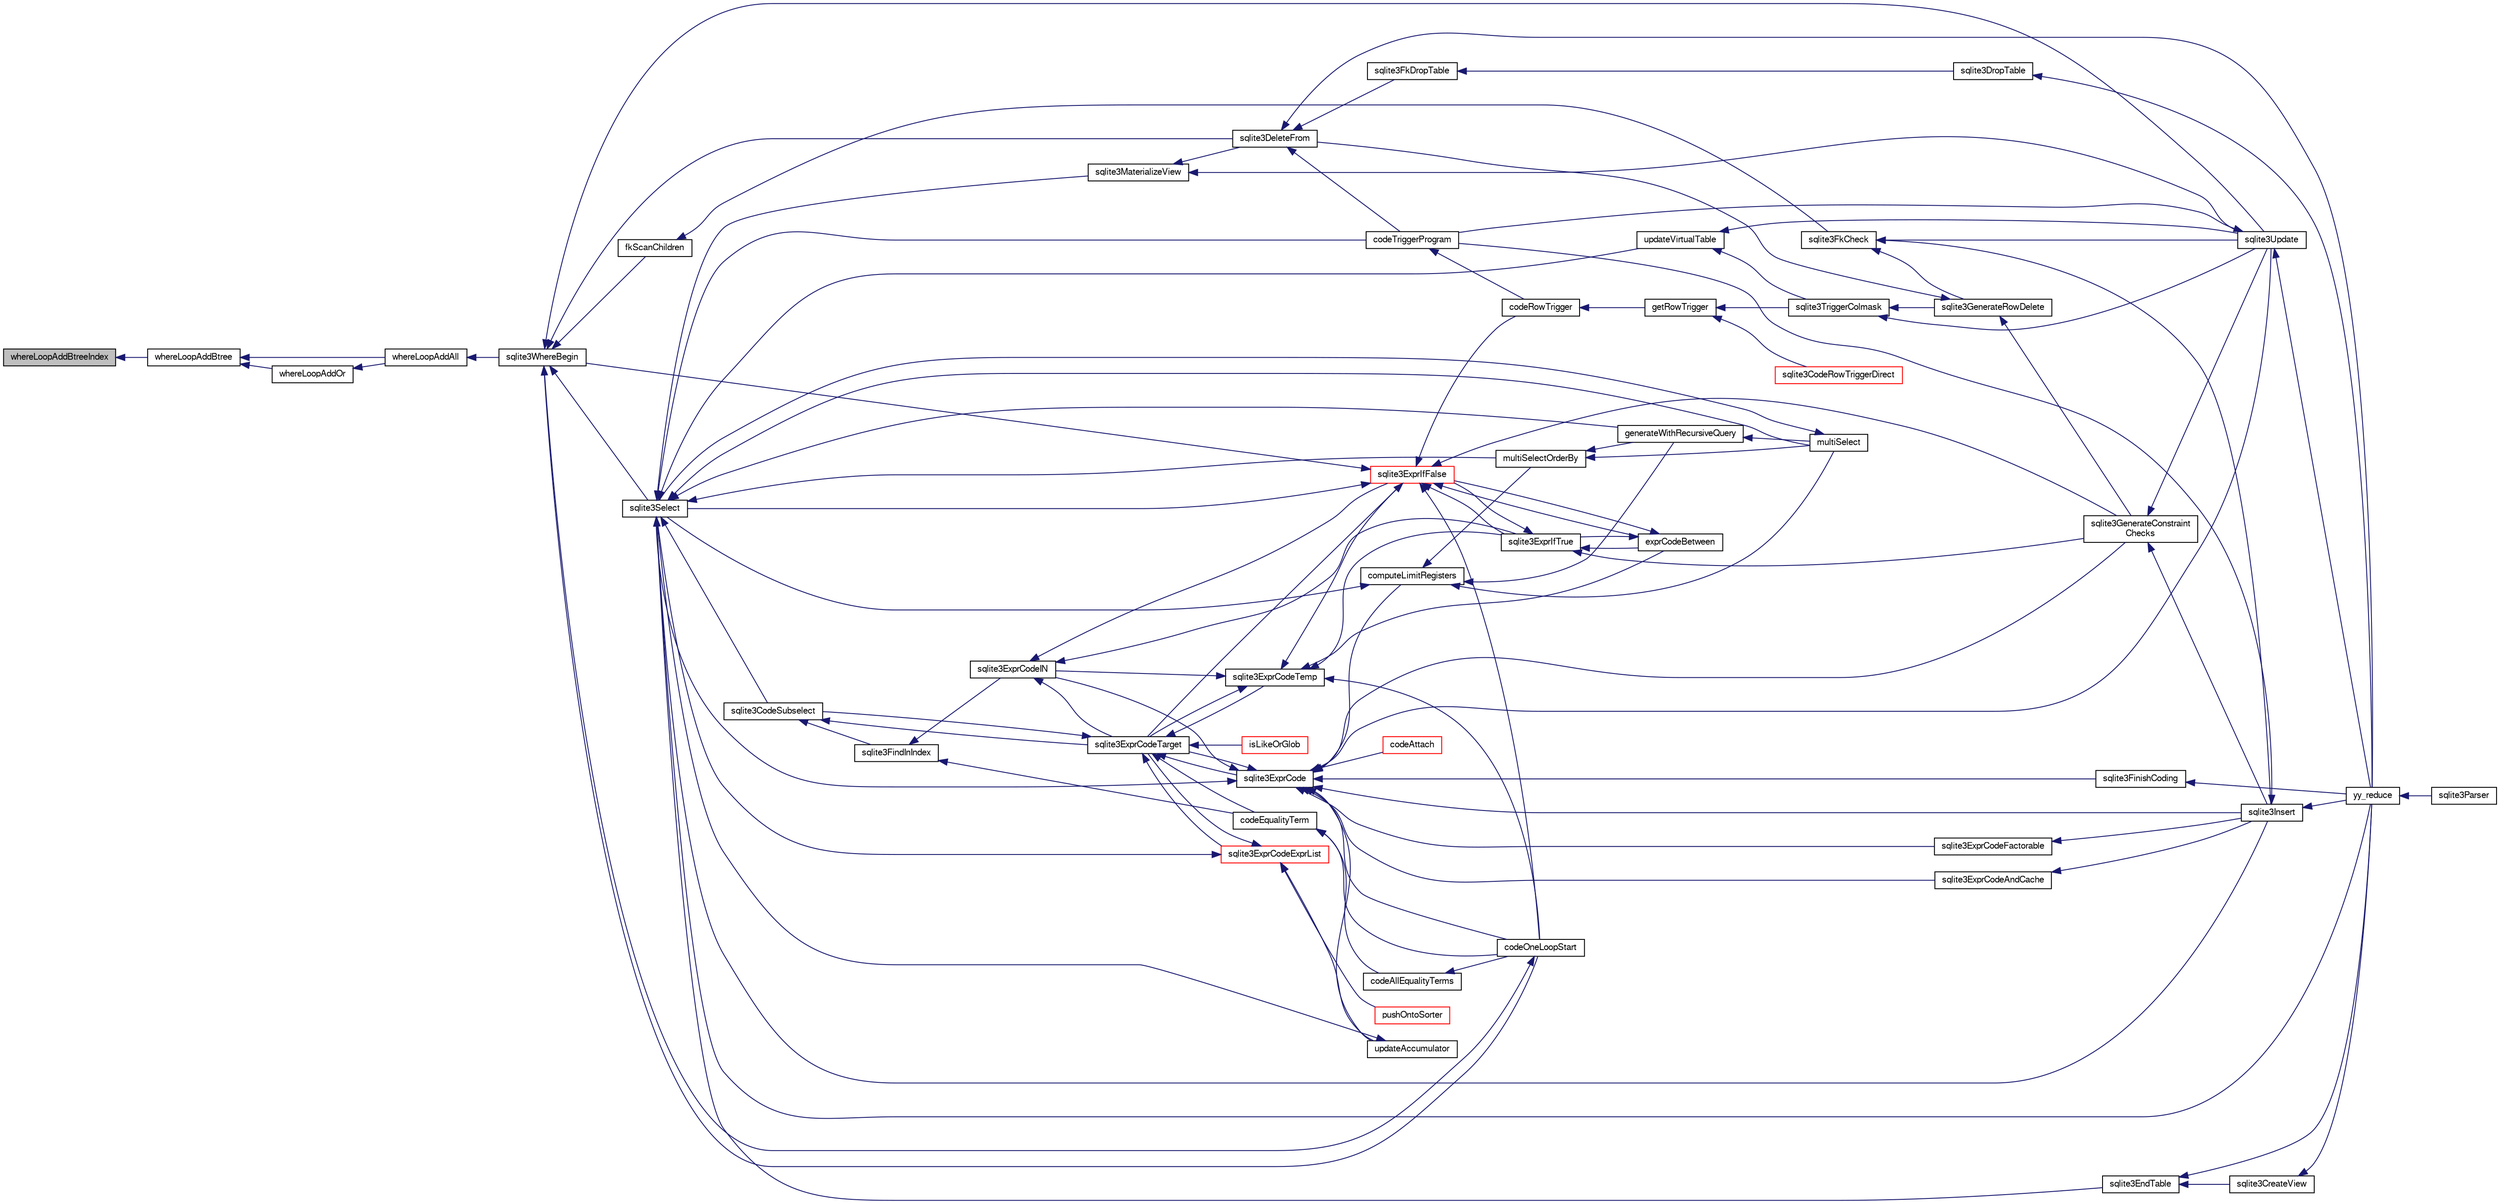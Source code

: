 digraph "whereLoopAddBtreeIndex"
{
  edge [fontname="FreeSans",fontsize="10",labelfontname="FreeSans",labelfontsize="10"];
  node [fontname="FreeSans",fontsize="10",shape=record];
  rankdir="LR";
  Node913291 [label="whereLoopAddBtreeIndex",height=0.2,width=0.4,color="black", fillcolor="grey75", style="filled", fontcolor="black"];
  Node913291 -> Node913292 [dir="back",color="midnightblue",fontsize="10",style="solid",fontname="FreeSans"];
  Node913292 [label="whereLoopAddBtree",height=0.2,width=0.4,color="black", fillcolor="white", style="filled",URL="$sqlite3_8c.html#aefe415538d2f9e200227977d2edaab3b"];
  Node913292 -> Node913293 [dir="back",color="midnightblue",fontsize="10",style="solid",fontname="FreeSans"];
  Node913293 [label="whereLoopAddOr",height=0.2,width=0.4,color="black", fillcolor="white", style="filled",URL="$sqlite3_8c.html#a97235f1da77b1e3f85d7132c9229234c"];
  Node913293 -> Node913294 [dir="back",color="midnightblue",fontsize="10",style="solid",fontname="FreeSans"];
  Node913294 [label="whereLoopAddAll",height=0.2,width=0.4,color="black", fillcolor="white", style="filled",URL="$sqlite3_8c.html#a861eb511463c5b852550018fee710f53"];
  Node913294 -> Node913295 [dir="back",color="midnightblue",fontsize="10",style="solid",fontname="FreeSans"];
  Node913295 [label="sqlite3WhereBegin",height=0.2,width=0.4,color="black", fillcolor="white", style="filled",URL="$sqlite3_8c.html#acad049f5c9a96a8118cffd5e5ce89f7c"];
  Node913295 -> Node913296 [dir="back",color="midnightblue",fontsize="10",style="solid",fontname="FreeSans"];
  Node913296 [label="sqlite3DeleteFrom",height=0.2,width=0.4,color="black", fillcolor="white", style="filled",URL="$sqlite3_8c.html#ab9b4b45349188b49eabb23f94608a091"];
  Node913296 -> Node913297 [dir="back",color="midnightblue",fontsize="10",style="solid",fontname="FreeSans"];
  Node913297 [label="sqlite3FkDropTable",height=0.2,width=0.4,color="black", fillcolor="white", style="filled",URL="$sqlite3_8c.html#a1218c6fc74e89152ceaa4760e82f5ef9"];
  Node913297 -> Node913298 [dir="back",color="midnightblue",fontsize="10",style="solid",fontname="FreeSans"];
  Node913298 [label="sqlite3DropTable",height=0.2,width=0.4,color="black", fillcolor="white", style="filled",URL="$sqlite3_8c.html#a5534f77364b5568783c0e50db3c9defb"];
  Node913298 -> Node913299 [dir="back",color="midnightblue",fontsize="10",style="solid",fontname="FreeSans"];
  Node913299 [label="yy_reduce",height=0.2,width=0.4,color="black", fillcolor="white", style="filled",URL="$sqlite3_8c.html#a7c419a9b25711c666a9a2449ef377f14"];
  Node913299 -> Node913300 [dir="back",color="midnightblue",fontsize="10",style="solid",fontname="FreeSans"];
  Node913300 [label="sqlite3Parser",height=0.2,width=0.4,color="black", fillcolor="white", style="filled",URL="$sqlite3_8c.html#a0327d71a5fabe0b6a343d78a2602e72a"];
  Node913296 -> Node913301 [dir="back",color="midnightblue",fontsize="10",style="solid",fontname="FreeSans"];
  Node913301 [label="codeTriggerProgram",height=0.2,width=0.4,color="black", fillcolor="white", style="filled",URL="$sqlite3_8c.html#a120801f59d9281d201d2ff4b2606836e"];
  Node913301 -> Node913302 [dir="back",color="midnightblue",fontsize="10",style="solid",fontname="FreeSans"];
  Node913302 [label="codeRowTrigger",height=0.2,width=0.4,color="black", fillcolor="white", style="filled",URL="$sqlite3_8c.html#a463cea5aaaf388b560b206570a0022fc"];
  Node913302 -> Node913303 [dir="back",color="midnightblue",fontsize="10",style="solid",fontname="FreeSans"];
  Node913303 [label="getRowTrigger",height=0.2,width=0.4,color="black", fillcolor="white", style="filled",URL="$sqlite3_8c.html#a69626ef20b540d1a2b19cf56f3f45689"];
  Node913303 -> Node913304 [dir="back",color="midnightblue",fontsize="10",style="solid",fontname="FreeSans"];
  Node913304 [label="sqlite3CodeRowTriggerDirect",height=0.2,width=0.4,color="red", fillcolor="white", style="filled",URL="$sqlite3_8c.html#ad92829f9001bcf89a0299dad5a48acd4"];
  Node913303 -> Node913311 [dir="back",color="midnightblue",fontsize="10",style="solid",fontname="FreeSans"];
  Node913311 [label="sqlite3TriggerColmask",height=0.2,width=0.4,color="black", fillcolor="white", style="filled",URL="$sqlite3_8c.html#acace8e99e37ae5e84ea03c65e820c540"];
  Node913311 -> Node913306 [dir="back",color="midnightblue",fontsize="10",style="solid",fontname="FreeSans"];
  Node913306 [label="sqlite3GenerateRowDelete",height=0.2,width=0.4,color="black", fillcolor="white", style="filled",URL="$sqlite3_8c.html#a2c76cbf3027fc18fdbb8cb4cd96b77d9"];
  Node913306 -> Node913296 [dir="back",color="midnightblue",fontsize="10",style="solid",fontname="FreeSans"];
  Node913306 -> Node913307 [dir="back",color="midnightblue",fontsize="10",style="solid",fontname="FreeSans"];
  Node913307 [label="sqlite3GenerateConstraint\lChecks",height=0.2,width=0.4,color="black", fillcolor="white", style="filled",URL="$sqlite3_8c.html#aef639c1e6a0c0a67ca6e7690ad931bd2"];
  Node913307 -> Node913308 [dir="back",color="midnightblue",fontsize="10",style="solid",fontname="FreeSans"];
  Node913308 [label="sqlite3Insert",height=0.2,width=0.4,color="black", fillcolor="white", style="filled",URL="$sqlite3_8c.html#a5b17c9c2000bae6bdff8e6be48d7dc2b"];
  Node913308 -> Node913301 [dir="back",color="midnightblue",fontsize="10",style="solid",fontname="FreeSans"];
  Node913308 -> Node913299 [dir="back",color="midnightblue",fontsize="10",style="solid",fontname="FreeSans"];
  Node913307 -> Node913309 [dir="back",color="midnightblue",fontsize="10",style="solid",fontname="FreeSans"];
  Node913309 [label="sqlite3Update",height=0.2,width=0.4,color="black", fillcolor="white", style="filled",URL="$sqlite3_8c.html#ac5aa67c46e8cc8174566fabe6809fafa"];
  Node913309 -> Node913301 [dir="back",color="midnightblue",fontsize="10",style="solid",fontname="FreeSans"];
  Node913309 -> Node913299 [dir="back",color="midnightblue",fontsize="10",style="solid",fontname="FreeSans"];
  Node913311 -> Node913309 [dir="back",color="midnightblue",fontsize="10",style="solid",fontname="FreeSans"];
  Node913296 -> Node913299 [dir="back",color="midnightblue",fontsize="10",style="solid",fontname="FreeSans"];
  Node913295 -> Node913312 [dir="back",color="midnightblue",fontsize="10",style="solid",fontname="FreeSans"];
  Node913312 [label="fkScanChildren",height=0.2,width=0.4,color="black", fillcolor="white", style="filled",URL="$sqlite3_8c.html#a67c9dcb484336b3155e7a82a037d4691"];
  Node913312 -> Node913313 [dir="back",color="midnightblue",fontsize="10",style="solid",fontname="FreeSans"];
  Node913313 [label="sqlite3FkCheck",height=0.2,width=0.4,color="black", fillcolor="white", style="filled",URL="$sqlite3_8c.html#aa38fb76c7d6f48f19772877a41703b92"];
  Node913313 -> Node913306 [dir="back",color="midnightblue",fontsize="10",style="solid",fontname="FreeSans"];
  Node913313 -> Node913308 [dir="back",color="midnightblue",fontsize="10",style="solid",fontname="FreeSans"];
  Node913313 -> Node913309 [dir="back",color="midnightblue",fontsize="10",style="solid",fontname="FreeSans"];
  Node913295 -> Node913314 [dir="back",color="midnightblue",fontsize="10",style="solid",fontname="FreeSans"];
  Node913314 [label="sqlite3Select",height=0.2,width=0.4,color="black", fillcolor="white", style="filled",URL="$sqlite3_8c.html#a2465ee8c956209ba4b272477b7c21a45"];
  Node913314 -> Node913315 [dir="back",color="midnightblue",fontsize="10",style="solid",fontname="FreeSans"];
  Node913315 [label="sqlite3CodeSubselect",height=0.2,width=0.4,color="black", fillcolor="white", style="filled",URL="$sqlite3_8c.html#aa69b46d2204a1d1b110107a1be12ee0c"];
  Node913315 -> Node913316 [dir="back",color="midnightblue",fontsize="10",style="solid",fontname="FreeSans"];
  Node913316 [label="sqlite3FindInIndex",height=0.2,width=0.4,color="black", fillcolor="white", style="filled",URL="$sqlite3_8c.html#af7d8c56ab0231f44bb5f87b3fafeffb2"];
  Node913316 -> Node913317 [dir="back",color="midnightblue",fontsize="10",style="solid",fontname="FreeSans"];
  Node913317 [label="sqlite3ExprCodeIN",height=0.2,width=0.4,color="black", fillcolor="white", style="filled",URL="$sqlite3_8c.html#ad9cf4f5b5ffb90c24a4a0900c8626193"];
  Node913317 -> Node913318 [dir="back",color="midnightblue",fontsize="10",style="solid",fontname="FreeSans"];
  Node913318 [label="sqlite3ExprCodeTarget",height=0.2,width=0.4,color="black", fillcolor="white", style="filled",URL="$sqlite3_8c.html#a4f308397a0a3ed299ed31aaa1ae2a293"];
  Node913318 -> Node913315 [dir="back",color="midnightblue",fontsize="10",style="solid",fontname="FreeSans"];
  Node913318 -> Node913319 [dir="back",color="midnightblue",fontsize="10",style="solid",fontname="FreeSans"];
  Node913319 [label="sqlite3ExprCodeTemp",height=0.2,width=0.4,color="black", fillcolor="white", style="filled",URL="$sqlite3_8c.html#a3bc5c1ccb3c5851847e2aeb4a84ae1fc"];
  Node913319 -> Node913317 [dir="back",color="midnightblue",fontsize="10",style="solid",fontname="FreeSans"];
  Node913319 -> Node913318 [dir="back",color="midnightblue",fontsize="10",style="solid",fontname="FreeSans"];
  Node913319 -> Node913320 [dir="back",color="midnightblue",fontsize="10",style="solid",fontname="FreeSans"];
  Node913320 [label="exprCodeBetween",height=0.2,width=0.4,color="black", fillcolor="white", style="filled",URL="$sqlite3_8c.html#abd053493214542bca8f406f42145d173"];
  Node913320 -> Node913321 [dir="back",color="midnightblue",fontsize="10",style="solid",fontname="FreeSans"];
  Node913321 [label="sqlite3ExprIfTrue",height=0.2,width=0.4,color="black", fillcolor="white", style="filled",URL="$sqlite3_8c.html#ad93a55237c23e1b743ab1f59df1a1444"];
  Node913321 -> Node913320 [dir="back",color="midnightblue",fontsize="10",style="solid",fontname="FreeSans"];
  Node913321 -> Node913322 [dir="back",color="midnightblue",fontsize="10",style="solid",fontname="FreeSans"];
  Node913322 [label="sqlite3ExprIfFalse",height=0.2,width=0.4,color="red", fillcolor="white", style="filled",URL="$sqlite3_8c.html#af97ecccb5d56e321e118414b08f65b71"];
  Node913322 -> Node913318 [dir="back",color="midnightblue",fontsize="10",style="solid",fontname="FreeSans"];
  Node913322 -> Node913320 [dir="back",color="midnightblue",fontsize="10",style="solid",fontname="FreeSans"];
  Node913322 -> Node913321 [dir="back",color="midnightblue",fontsize="10",style="solid",fontname="FreeSans"];
  Node913322 -> Node913307 [dir="back",color="midnightblue",fontsize="10",style="solid",fontname="FreeSans"];
  Node913322 -> Node913314 [dir="back",color="midnightblue",fontsize="10",style="solid",fontname="FreeSans"];
  Node913322 -> Node913302 [dir="back",color="midnightblue",fontsize="10",style="solid",fontname="FreeSans"];
  Node913322 -> Node913336 [dir="back",color="midnightblue",fontsize="10",style="solid",fontname="FreeSans"];
  Node913336 [label="codeOneLoopStart",height=0.2,width=0.4,color="black", fillcolor="white", style="filled",URL="$sqlite3_8c.html#aa868875120b151c169cc79139ed6e008"];
  Node913336 -> Node913295 [dir="back",color="midnightblue",fontsize="10",style="solid",fontname="FreeSans"];
  Node913322 -> Node913295 [dir="back",color="midnightblue",fontsize="10",style="solid",fontname="FreeSans"];
  Node913321 -> Node913307 [dir="back",color="midnightblue",fontsize="10",style="solid",fontname="FreeSans"];
  Node913320 -> Node913322 [dir="back",color="midnightblue",fontsize="10",style="solid",fontname="FreeSans"];
  Node913319 -> Node913321 [dir="back",color="midnightblue",fontsize="10",style="solid",fontname="FreeSans"];
  Node913319 -> Node913322 [dir="back",color="midnightblue",fontsize="10",style="solid",fontname="FreeSans"];
  Node913319 -> Node913336 [dir="back",color="midnightblue",fontsize="10",style="solid",fontname="FreeSans"];
  Node913318 -> Node913337 [dir="back",color="midnightblue",fontsize="10",style="solid",fontname="FreeSans"];
  Node913337 [label="sqlite3ExprCode",height=0.2,width=0.4,color="black", fillcolor="white", style="filled",URL="$sqlite3_8c.html#a75f270fb0b111b86924cca4ea507b417"];
  Node913337 -> Node913317 [dir="back",color="midnightblue",fontsize="10",style="solid",fontname="FreeSans"];
  Node913337 -> Node913318 [dir="back",color="midnightblue",fontsize="10",style="solid",fontname="FreeSans"];
  Node913337 -> Node913338 [dir="back",color="midnightblue",fontsize="10",style="solid",fontname="FreeSans"];
  Node913338 [label="sqlite3ExprCodeFactorable",height=0.2,width=0.4,color="black", fillcolor="white", style="filled",URL="$sqlite3_8c.html#a843f7fd58eec5a683c1fd8435fcd1e84"];
  Node913338 -> Node913308 [dir="back",color="midnightblue",fontsize="10",style="solid",fontname="FreeSans"];
  Node913337 -> Node913339 [dir="back",color="midnightblue",fontsize="10",style="solid",fontname="FreeSans"];
  Node913339 [label="sqlite3ExprCodeAndCache",height=0.2,width=0.4,color="black", fillcolor="white", style="filled",URL="$sqlite3_8c.html#ae3e46527d9b7fc9cb9236d21a5e6b1d8"];
  Node913339 -> Node913308 [dir="back",color="midnightblue",fontsize="10",style="solid",fontname="FreeSans"];
  Node913337 -> Node913340 [dir="back",color="midnightblue",fontsize="10",style="solid",fontname="FreeSans"];
  Node913340 [label="codeAttach",height=0.2,width=0.4,color="red", fillcolor="white", style="filled",URL="$sqlite3_8c.html#ade4e9e30d828a19c191fdcb098676d5b"];
  Node913337 -> Node913343 [dir="back",color="midnightblue",fontsize="10",style="solid",fontname="FreeSans"];
  Node913343 [label="sqlite3FinishCoding",height=0.2,width=0.4,color="black", fillcolor="white", style="filled",URL="$sqlite3_8c.html#a651bc5b446c276c092705856d995b278"];
  Node913343 -> Node913299 [dir="back",color="midnightblue",fontsize="10",style="solid",fontname="FreeSans"];
  Node913337 -> Node913308 [dir="back",color="midnightblue",fontsize="10",style="solid",fontname="FreeSans"];
  Node913337 -> Node913307 [dir="back",color="midnightblue",fontsize="10",style="solid",fontname="FreeSans"];
  Node913337 -> Node913344 [dir="back",color="midnightblue",fontsize="10",style="solid",fontname="FreeSans"];
  Node913344 [label="computeLimitRegisters",height=0.2,width=0.4,color="black", fillcolor="white", style="filled",URL="$sqlite3_8c.html#ae9d37055e4905929b6f6cda5461e2f37"];
  Node913344 -> Node913345 [dir="back",color="midnightblue",fontsize="10",style="solid",fontname="FreeSans"];
  Node913345 [label="generateWithRecursiveQuery",height=0.2,width=0.4,color="black", fillcolor="white", style="filled",URL="$sqlite3_8c.html#ade2c3663fa9c3b9676507984b9483942"];
  Node913345 -> Node913346 [dir="back",color="midnightblue",fontsize="10",style="solid",fontname="FreeSans"];
  Node913346 [label="multiSelect",height=0.2,width=0.4,color="black", fillcolor="white", style="filled",URL="$sqlite3_8c.html#a6456c61f3d9b2389738753cedfa24fa7"];
  Node913346 -> Node913314 [dir="back",color="midnightblue",fontsize="10",style="solid",fontname="FreeSans"];
  Node913344 -> Node913346 [dir="back",color="midnightblue",fontsize="10",style="solid",fontname="FreeSans"];
  Node913344 -> Node913347 [dir="back",color="midnightblue",fontsize="10",style="solid",fontname="FreeSans"];
  Node913347 [label="multiSelectOrderBy",height=0.2,width=0.4,color="black", fillcolor="white", style="filled",URL="$sqlite3_8c.html#afcdb8488c6f4dfdadaf9f04bca35b808"];
  Node913347 -> Node913345 [dir="back",color="midnightblue",fontsize="10",style="solid",fontname="FreeSans"];
  Node913347 -> Node913346 [dir="back",color="midnightblue",fontsize="10",style="solid",fontname="FreeSans"];
  Node913344 -> Node913314 [dir="back",color="midnightblue",fontsize="10",style="solid",fontname="FreeSans"];
  Node913337 -> Node913348 [dir="back",color="midnightblue",fontsize="10",style="solid",fontname="FreeSans"];
  Node913348 [label="updateAccumulator",height=0.2,width=0.4,color="black", fillcolor="white", style="filled",URL="$sqlite3_8c.html#a1681660dd3ecd50c8727d6e56a537bd9"];
  Node913348 -> Node913314 [dir="back",color="midnightblue",fontsize="10",style="solid",fontname="FreeSans"];
  Node913337 -> Node913314 [dir="back",color="midnightblue",fontsize="10",style="solid",fontname="FreeSans"];
  Node913337 -> Node913309 [dir="back",color="midnightblue",fontsize="10",style="solid",fontname="FreeSans"];
  Node913337 -> Node913336 [dir="back",color="midnightblue",fontsize="10",style="solid",fontname="FreeSans"];
  Node913318 -> Node913349 [dir="back",color="midnightblue",fontsize="10",style="solid",fontname="FreeSans"];
  Node913349 [label="sqlite3ExprCodeExprList",height=0.2,width=0.4,color="red", fillcolor="white", style="filled",URL="$sqlite3_8c.html#a05b2b3dc3de7565de24eb3a2ff4e9566"];
  Node913349 -> Node913318 [dir="back",color="midnightblue",fontsize="10",style="solid",fontname="FreeSans"];
  Node913349 -> Node913350 [dir="back",color="midnightblue",fontsize="10",style="solid",fontname="FreeSans"];
  Node913350 [label="pushOntoSorter",height=0.2,width=0.4,color="red", fillcolor="white", style="filled",URL="$sqlite3_8c.html#a4555397beb584a386e7739cf022a6651"];
  Node913349 -> Node913348 [dir="back",color="midnightblue",fontsize="10",style="solid",fontname="FreeSans"];
  Node913349 -> Node913314 [dir="back",color="midnightblue",fontsize="10",style="solid",fontname="FreeSans"];
  Node913318 -> Node913352 [dir="back",color="midnightblue",fontsize="10",style="solid",fontname="FreeSans"];
  Node913352 [label="isLikeOrGlob",height=0.2,width=0.4,color="red", fillcolor="white", style="filled",URL="$sqlite3_8c.html#a6c38e495198bf8976f68d1a6ebd74a50"];
  Node913318 -> Node913361 [dir="back",color="midnightblue",fontsize="10",style="solid",fontname="FreeSans"];
  Node913361 [label="codeEqualityTerm",height=0.2,width=0.4,color="black", fillcolor="white", style="filled",URL="$sqlite3_8c.html#ad88a57073f031452c9843e97f15acc47"];
  Node913361 -> Node913362 [dir="back",color="midnightblue",fontsize="10",style="solid",fontname="FreeSans"];
  Node913362 [label="codeAllEqualityTerms",height=0.2,width=0.4,color="black", fillcolor="white", style="filled",URL="$sqlite3_8c.html#a3095598b812500a4efe41bf17cd49381"];
  Node913362 -> Node913336 [dir="back",color="midnightblue",fontsize="10",style="solid",fontname="FreeSans"];
  Node913361 -> Node913336 [dir="back",color="midnightblue",fontsize="10",style="solid",fontname="FreeSans"];
  Node913317 -> Node913321 [dir="back",color="midnightblue",fontsize="10",style="solid",fontname="FreeSans"];
  Node913317 -> Node913322 [dir="back",color="midnightblue",fontsize="10",style="solid",fontname="FreeSans"];
  Node913316 -> Node913361 [dir="back",color="midnightblue",fontsize="10",style="solid",fontname="FreeSans"];
  Node913315 -> Node913318 [dir="back",color="midnightblue",fontsize="10",style="solid",fontname="FreeSans"];
  Node913314 -> Node913328 [dir="back",color="midnightblue",fontsize="10",style="solid",fontname="FreeSans"];
  Node913328 [label="sqlite3EndTable",height=0.2,width=0.4,color="black", fillcolor="white", style="filled",URL="$sqlite3_8c.html#a7b5f2c66c0f0b6f819d970ca389768b0"];
  Node913328 -> Node913329 [dir="back",color="midnightblue",fontsize="10",style="solid",fontname="FreeSans"];
  Node913329 [label="sqlite3CreateView",height=0.2,width=0.4,color="black", fillcolor="white", style="filled",URL="$sqlite3_8c.html#a9d85cb00ff71dee5cd9a019503a6982e"];
  Node913329 -> Node913299 [dir="back",color="midnightblue",fontsize="10",style="solid",fontname="FreeSans"];
  Node913328 -> Node913299 [dir="back",color="midnightblue",fontsize="10",style="solid",fontname="FreeSans"];
  Node913314 -> Node913363 [dir="back",color="midnightblue",fontsize="10",style="solid",fontname="FreeSans"];
  Node913363 [label="sqlite3MaterializeView",height=0.2,width=0.4,color="black", fillcolor="white", style="filled",URL="$sqlite3_8c.html#a4557984b0b75f998fb0c3f231c9b1def"];
  Node913363 -> Node913296 [dir="back",color="midnightblue",fontsize="10",style="solid",fontname="FreeSans"];
  Node913363 -> Node913309 [dir="back",color="midnightblue",fontsize="10",style="solid",fontname="FreeSans"];
  Node913314 -> Node913308 [dir="back",color="midnightblue",fontsize="10",style="solid",fontname="FreeSans"];
  Node913314 -> Node913345 [dir="back",color="midnightblue",fontsize="10",style="solid",fontname="FreeSans"];
  Node913314 -> Node913346 [dir="back",color="midnightblue",fontsize="10",style="solid",fontname="FreeSans"];
  Node913314 -> Node913347 [dir="back",color="midnightblue",fontsize="10",style="solid",fontname="FreeSans"];
  Node913314 -> Node913301 [dir="back",color="midnightblue",fontsize="10",style="solid",fontname="FreeSans"];
  Node913314 -> Node913364 [dir="back",color="midnightblue",fontsize="10",style="solid",fontname="FreeSans"];
  Node913364 [label="updateVirtualTable",height=0.2,width=0.4,color="black", fillcolor="white", style="filled",URL="$sqlite3_8c.html#a740220531db9293c39a2cdd7da3f74e1"];
  Node913364 -> Node913311 [dir="back",color="midnightblue",fontsize="10",style="solid",fontname="FreeSans"];
  Node913364 -> Node913309 [dir="back",color="midnightblue",fontsize="10",style="solid",fontname="FreeSans"];
  Node913314 -> Node913299 [dir="back",color="midnightblue",fontsize="10",style="solid",fontname="FreeSans"];
  Node913295 -> Node913309 [dir="back",color="midnightblue",fontsize="10",style="solid",fontname="FreeSans"];
  Node913295 -> Node913336 [dir="back",color="midnightblue",fontsize="10",style="solid",fontname="FreeSans"];
  Node913292 -> Node913294 [dir="back",color="midnightblue",fontsize="10",style="solid",fontname="FreeSans"];
}
